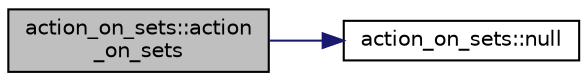 digraph "action_on_sets::action_on_sets"
{
  edge [fontname="Helvetica",fontsize="10",labelfontname="Helvetica",labelfontsize="10"];
  node [fontname="Helvetica",fontsize="10",shape=record];
  rankdir="LR";
  Node0 [label="action_on_sets::action\l_on_sets",height=0.2,width=0.4,color="black", fillcolor="grey75", style="filled", fontcolor="black"];
  Node0 -> Node1 [color="midnightblue",fontsize="10",style="solid",fontname="Helvetica"];
  Node1 [label="action_on_sets::null",height=0.2,width=0.4,color="black", fillcolor="white", style="filled",URL="$da/d37/classaction__on__sets.html#a6569141597e96749c1b58c4c3798e9df"];
}
